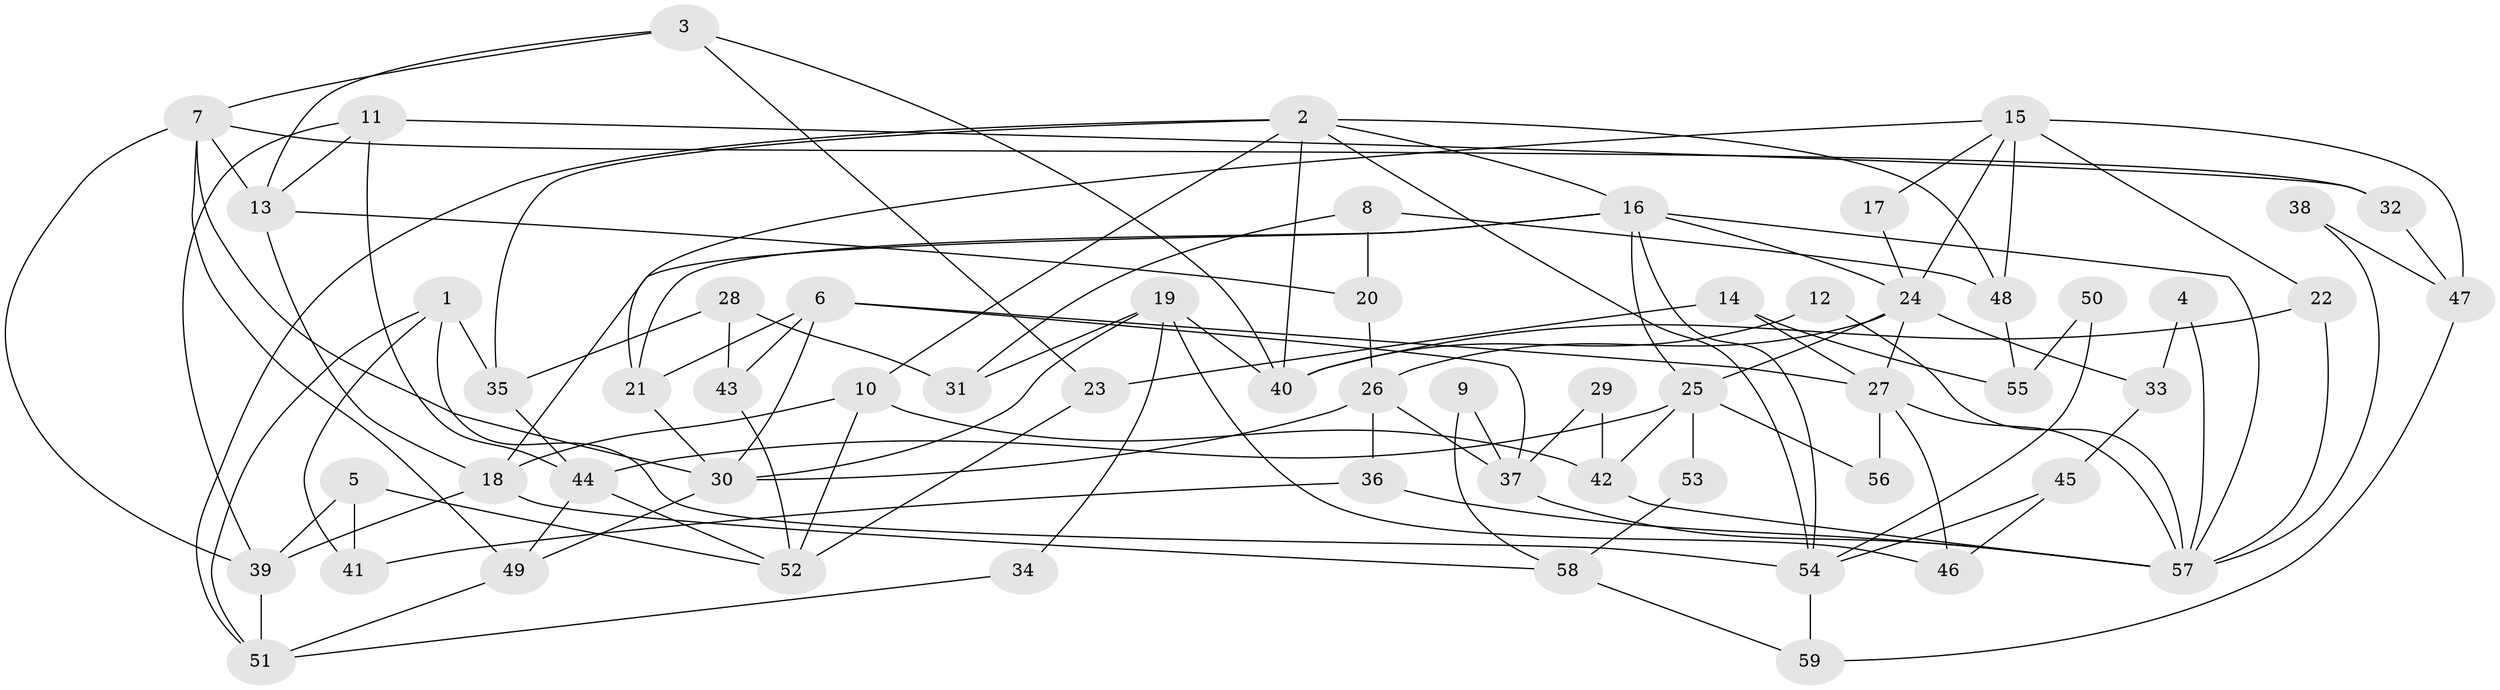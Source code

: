 // coarse degree distribution, {7: 0.10526315789473684, 10: 0.10526315789473684, 5: 0.3684210526315789, 4: 0.15789473684210525, 6: 0.10526315789473684, 8: 0.10526315789473684, 9: 0.05263157894736842}
// Generated by graph-tools (version 1.1) at 2025/37/03/04/25 23:37:04]
// undirected, 59 vertices, 118 edges
graph export_dot {
  node [color=gray90,style=filled];
  1;
  2;
  3;
  4;
  5;
  6;
  7;
  8;
  9;
  10;
  11;
  12;
  13;
  14;
  15;
  16;
  17;
  18;
  19;
  20;
  21;
  22;
  23;
  24;
  25;
  26;
  27;
  28;
  29;
  30;
  31;
  32;
  33;
  34;
  35;
  36;
  37;
  38;
  39;
  40;
  41;
  42;
  43;
  44;
  45;
  46;
  47;
  48;
  49;
  50;
  51;
  52;
  53;
  54;
  55;
  56;
  57;
  58;
  59;
  1 -- 51;
  1 -- 54;
  1 -- 35;
  1 -- 41;
  2 -- 16;
  2 -- 51;
  2 -- 10;
  2 -- 35;
  2 -- 40;
  2 -- 48;
  2 -- 54;
  3 -- 40;
  3 -- 7;
  3 -- 13;
  3 -- 23;
  4 -- 33;
  4 -- 57;
  5 -- 41;
  5 -- 39;
  5 -- 52;
  6 -- 37;
  6 -- 21;
  6 -- 27;
  6 -- 30;
  6 -- 43;
  7 -- 39;
  7 -- 13;
  7 -- 30;
  7 -- 32;
  7 -- 49;
  8 -- 48;
  8 -- 20;
  8 -- 31;
  9 -- 37;
  9 -- 58;
  10 -- 52;
  10 -- 18;
  10 -- 42;
  11 -- 44;
  11 -- 13;
  11 -- 32;
  11 -- 39;
  12 -- 57;
  12 -- 40;
  13 -- 18;
  13 -- 20;
  14 -- 27;
  14 -- 23;
  14 -- 55;
  15 -- 24;
  15 -- 21;
  15 -- 17;
  15 -- 22;
  15 -- 47;
  15 -- 48;
  16 -- 25;
  16 -- 57;
  16 -- 18;
  16 -- 21;
  16 -- 24;
  16 -- 54;
  17 -- 24;
  18 -- 39;
  18 -- 58;
  19 -- 31;
  19 -- 30;
  19 -- 34;
  19 -- 40;
  19 -- 46;
  20 -- 26;
  21 -- 30;
  22 -- 40;
  22 -- 57;
  23 -- 52;
  24 -- 27;
  24 -- 25;
  24 -- 26;
  24 -- 33;
  25 -- 44;
  25 -- 42;
  25 -- 53;
  25 -- 56;
  26 -- 30;
  26 -- 36;
  26 -- 37;
  27 -- 57;
  27 -- 46;
  27 -- 56;
  28 -- 35;
  28 -- 43;
  28 -- 31;
  29 -- 42;
  29 -- 37;
  30 -- 49;
  32 -- 47;
  33 -- 45;
  34 -- 51;
  35 -- 44;
  36 -- 57;
  36 -- 41;
  37 -- 57;
  38 -- 57;
  38 -- 47;
  39 -- 51;
  42 -- 57;
  43 -- 52;
  44 -- 49;
  44 -- 52;
  45 -- 54;
  45 -- 46;
  47 -- 59;
  48 -- 55;
  49 -- 51;
  50 -- 55;
  50 -- 54;
  53 -- 58;
  54 -- 59;
  58 -- 59;
}
